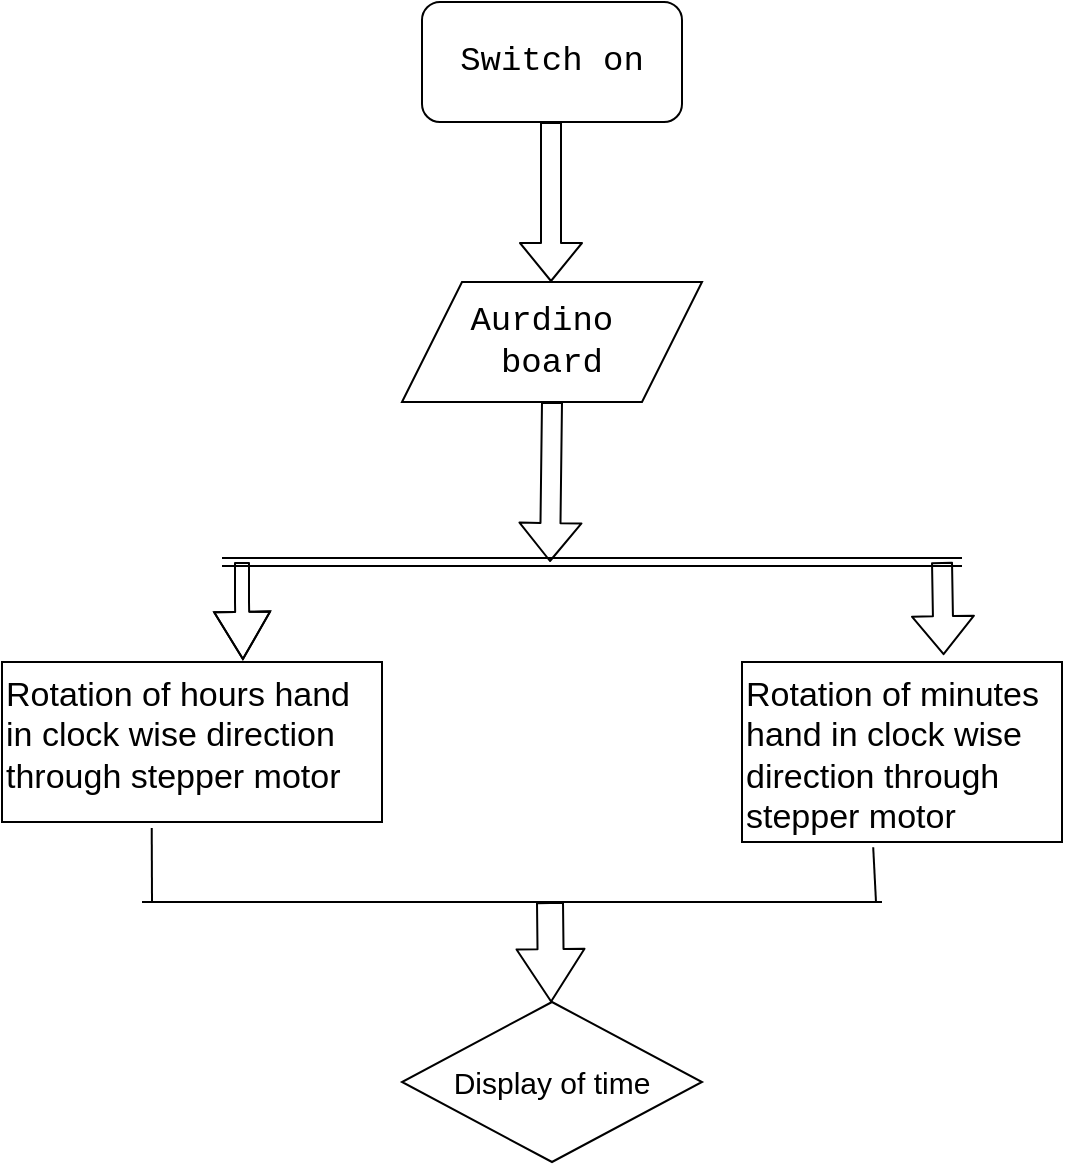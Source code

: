 <mxfile version="12.1.3" type="device" pages="1"><diagram id="7hMPCTLAy_wZnY3f7CAU" name="Page-1"><mxGraphModel dx="1024" dy="600" grid="1" gridSize="10" guides="1" tooltips="1" connect="1" arrows="1" fold="1" page="1" pageScale="1" pageWidth="850" pageHeight="1100" math="0" shadow="0"><root><mxCell id="0"/><mxCell id="1" parent="0"/><mxCell id="UlBfhmesbu1a3roLuh9_-1" value="Switch on" style="rounded=1;whiteSpace=wrap;html=1;fontFamily=Courier New;fontSize=17;labelBackgroundColor=#ffffff;fontColor=#000000;" vertex="1" parent="1"><mxGeometry x="350" y="70" width="130" height="60" as="geometry"/></mxCell><mxCell id="UlBfhmesbu1a3roLuh9_-3" value="" style="shape=flexArrow;endArrow=classic;html=1;" edge="1" parent="1"><mxGeometry width="50" height="50" relative="1" as="geometry"><mxPoint x="414.5" y="130" as="sourcePoint"/><mxPoint x="414.5" y="210" as="targetPoint"/></mxGeometry></mxCell><mxCell id="UlBfhmesbu1a3roLuh9_-5" value="Aurdino&amp;nbsp;&lt;br&gt;board" style="shape=parallelogram;perimeter=parallelogramPerimeter;whiteSpace=wrap;html=1;labelBackgroundColor=#ffffff;fontFamily=Courier New;fontSize=17;fontColor=#000000;" vertex="1" parent="1"><mxGeometry x="340" y="210" width="150" height="60" as="geometry"/></mxCell><mxCell id="UlBfhmesbu1a3roLuh9_-7" value="" style="shape=flexArrow;endArrow=classic;html=1;fontFamily=Courier New;fontSize=17;fontColor=#000000;exitX=0.5;exitY=1;exitDx=0;exitDy=0;" edge="1" parent="1" source="UlBfhmesbu1a3roLuh9_-5"><mxGeometry width="50" height="50" relative="1" as="geometry"><mxPoint x="414" y="280" as="sourcePoint"/><mxPoint x="414" y="350" as="targetPoint"/></mxGeometry></mxCell><mxCell id="UlBfhmesbu1a3roLuh9_-9" value="" style="shape=flexArrow;endArrow=classic;html=1;fontFamily=Courier New;fontSize=17;fontColor=#000000;width=7;endSize=7.54;entryX=0.634;entryY=-0.012;entryDx=0;entryDy=0;entryPerimeter=0;" edge="1" parent="1" target="UlBfhmesbu1a3roLuh9_-11"><mxGeometry width="50" height="50" relative="1" as="geometry"><mxPoint x="260" y="350" as="sourcePoint"/><mxPoint x="250" y="420" as="targetPoint"/><Array as="points"><mxPoint x="260" y="370"/></Array></mxGeometry></mxCell><mxCell id="UlBfhmesbu1a3roLuh9_-10" value="" style="shape=link;html=1;fontFamily=Courier New;fontSize=17;fontColor=#000000;" edge="1" parent="1"><mxGeometry width="50" height="50" relative="1" as="geometry"><mxPoint x="250" y="350" as="sourcePoint"/><mxPoint x="620" y="350" as="targetPoint"/></mxGeometry></mxCell><mxCell id="UlBfhmesbu1a3roLuh9_-11" value="&lt;font style=&quot;font-size: 17px&quot;&gt;Rotation of hours hand in clock wise direction through stepper motor&lt;br&gt;&lt;/font&gt;" style="rounded=0;whiteSpace=wrap;html=1;align=left;verticalAlign=top;" vertex="1" parent="1"><mxGeometry x="140" y="400" width="190" height="80" as="geometry"/></mxCell><mxCell id="UlBfhmesbu1a3roLuh9_-27" value="&lt;font style=&quot;font-size: 17px&quot;&gt;Rotation of minutes hand in clock wise direction through stepper motor&lt;br&gt;&lt;/font&gt;" style="rounded=0;whiteSpace=wrap;html=1;align=left;verticalAlign=top;" vertex="1" parent="1"><mxGeometry x="510" y="400" width="160" height="90" as="geometry"/></mxCell><mxCell id="UlBfhmesbu1a3roLuh9_-28" value="" style="endArrow=none;html=1;fontFamily=Courier New;fontSize=17;fontColor=#000000;entryX=0.394;entryY=1.038;entryDx=0;entryDy=0;entryPerimeter=0;" edge="1" parent="1" target="UlBfhmesbu1a3roLuh9_-11"><mxGeometry width="50" height="50" relative="1" as="geometry"><mxPoint x="215" y="520" as="sourcePoint"/><mxPoint x="190" y="500" as="targetPoint"/></mxGeometry></mxCell><mxCell id="UlBfhmesbu1a3roLuh9_-31" value="" style="endArrow=none;html=1;fontFamily=Courier New;fontSize=17;fontColor=#000000;entryX=0.41;entryY=1.029;entryDx=0;entryDy=0;entryPerimeter=0;" edge="1" parent="1" target="UlBfhmesbu1a3roLuh9_-27"><mxGeometry width="50" height="50" relative="1" as="geometry"><mxPoint x="577" y="520" as="sourcePoint"/><mxPoint x="590" y="500" as="targetPoint"/></mxGeometry></mxCell><mxCell id="UlBfhmesbu1a3roLuh9_-32" value="" style="endArrow=none;html=1;fontFamily=Courier New;fontSize=17;fontColor=#000000;" edge="1" parent="1"><mxGeometry width="50" height="50" relative="1" as="geometry"><mxPoint x="210" y="520" as="sourcePoint"/><mxPoint x="580" y="520" as="targetPoint"/></mxGeometry></mxCell><mxCell id="UlBfhmesbu1a3roLuh9_-33" value="" style="shape=flexArrow;endArrow=classic;html=1;fontFamily=Courier New;fontSize=17;fontColor=#000000;width=13;endSize=8.4;" edge="1" parent="1" target="UlBfhmesbu1a3roLuh9_-34"><mxGeometry width="50" height="50" relative="1" as="geometry"><mxPoint x="414" y="520" as="sourcePoint"/><mxPoint x="414" y="610" as="targetPoint"/></mxGeometry></mxCell><mxCell id="UlBfhmesbu1a3roLuh9_-34" value="&lt;font style=&quot;font-size: 15px&quot;&gt;Display of time&lt;/font&gt;" style="rhombus;whiteSpace=wrap;html=1;" vertex="1" parent="1"><mxGeometry x="340" y="570" width="150" height="80" as="geometry"/></mxCell><mxCell id="UlBfhmesbu1a3roLuh9_-36" value="" style="shape=flexArrow;endArrow=classic;html=1;fontFamily=Courier New;fontSize=17;fontColor=#000000;entryX=0.63;entryY=-0.038;entryDx=0;entryDy=0;entryPerimeter=0;" edge="1" parent="1" target="UlBfhmesbu1a3roLuh9_-27"><mxGeometry width="50" height="50" relative="1" as="geometry"><mxPoint x="610" y="350" as="sourcePoint"/><mxPoint x="610" y="390" as="targetPoint"/></mxGeometry></mxCell></root></mxGraphModel></diagram></mxfile>
